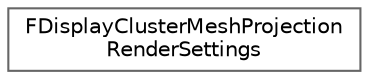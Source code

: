 digraph "Graphical Class Hierarchy"
{
 // INTERACTIVE_SVG=YES
 // LATEX_PDF_SIZE
  bgcolor="transparent";
  edge [fontname=Helvetica,fontsize=10,labelfontname=Helvetica,labelfontsize=10];
  node [fontname=Helvetica,fontsize=10,shape=box,height=0.2,width=0.4];
  rankdir="LR";
  Node0 [id="Node000000",label="FDisplayClusterMeshProjection\lRenderSettings",height=0.2,width=0.4,color="grey40", fillcolor="white", style="filled",URL="$d9/d05/structFDisplayClusterMeshProjectionRenderSettings.html",tooltip="Settings for producing a single render."];
}
